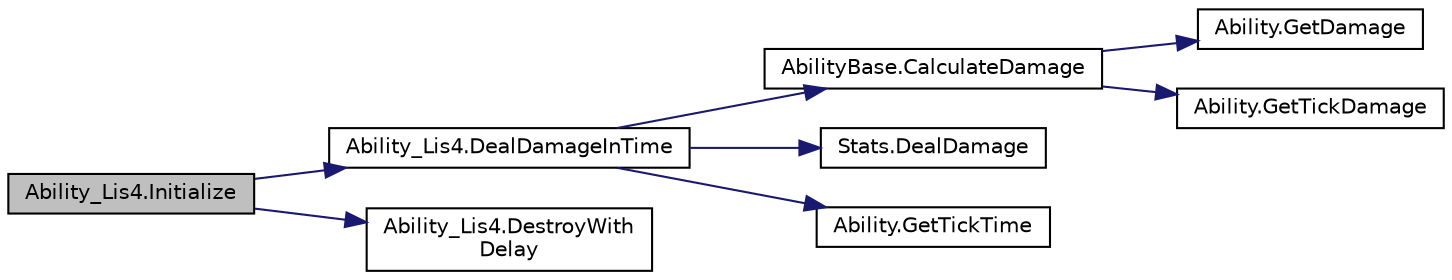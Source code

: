digraph "Ability_Lis4.Initialize"
{
 // INTERACTIVE_SVG=YES
 // LATEX_PDF_SIZE
  edge [fontname="Helvetica",fontsize="10",labelfontname="Helvetica",labelfontsize="10"];
  node [fontname="Helvetica",fontsize="10",shape=record];
  rankdir="LR";
  Node1 [label="Ability_Lis4.Initialize",height=0.2,width=0.4,color="black", fillcolor="grey75", style="filled", fontcolor="black",tooltip=" "];
  Node1 -> Node2 [color="midnightblue",fontsize="10",style="solid",fontname="Helvetica"];
  Node2 [label="Ability_Lis4.DealDamageInTime",height=0.2,width=0.4,color="black", fillcolor="white", style="filled",URL="$class_ability___lis4.html#abf66fa4ed9cc553dc8ab52d7bbd12406",tooltip=" "];
  Node2 -> Node3 [color="midnightblue",fontsize="10",style="solid",fontname="Helvetica"];
  Node3 [label="AbilityBase.CalculateDamage",height=0.2,width=0.4,color="black", fillcolor="white", style="filled",URL="$class_ability_base.html#a2def910c9621754a4e91d49ab5455af4",tooltip="Returns the calculated damage."];
  Node3 -> Node4 [color="midnightblue",fontsize="10",style="solid",fontname="Helvetica"];
  Node4 [label="Ability.GetDamage",height=0.2,width=0.4,color="black", fillcolor="white", style="filled",URL="$class_ability.html#a004d2ead9a2f144fe5a181fceed114a5",tooltip=" "];
  Node3 -> Node5 [color="midnightblue",fontsize="10",style="solid",fontname="Helvetica"];
  Node5 [label="Ability.GetTickDamage",height=0.2,width=0.4,color="black", fillcolor="white", style="filled",URL="$class_ability.html#a0c1233ee3cfecfed5c899ed29d0ec4b9",tooltip=" "];
  Node2 -> Node6 [color="midnightblue",fontsize="10",style="solid",fontname="Helvetica"];
  Node6 [label="Stats.DealDamage",height=0.2,width=0.4,color="black", fillcolor="white", style="filled",URL="$class_stats.html#acebcf18ce39553a9c811f368a56a5583",tooltip="Specify the amount of damage and the Inventory that the amount of Gold will go in if it is hit for th..."];
  Node2 -> Node7 [color="midnightblue",fontsize="10",style="solid",fontname="Helvetica"];
  Node7 [label="Ability.GetTickTime",height=0.2,width=0.4,color="black", fillcolor="white", style="filled",URL="$class_ability.html#a548a250c44f3c230ac82ad28a6c78720",tooltip=" "];
  Node1 -> Node8 [color="midnightblue",fontsize="10",style="solid",fontname="Helvetica"];
  Node8 [label="Ability_Lis4.DestroyWith\lDelay",height=0.2,width=0.4,color="black", fillcolor="white", style="filled",URL="$class_ability___lis4.html#a49fb47c797c6d390a9ace1a12b54a994",tooltip=" "];
}
